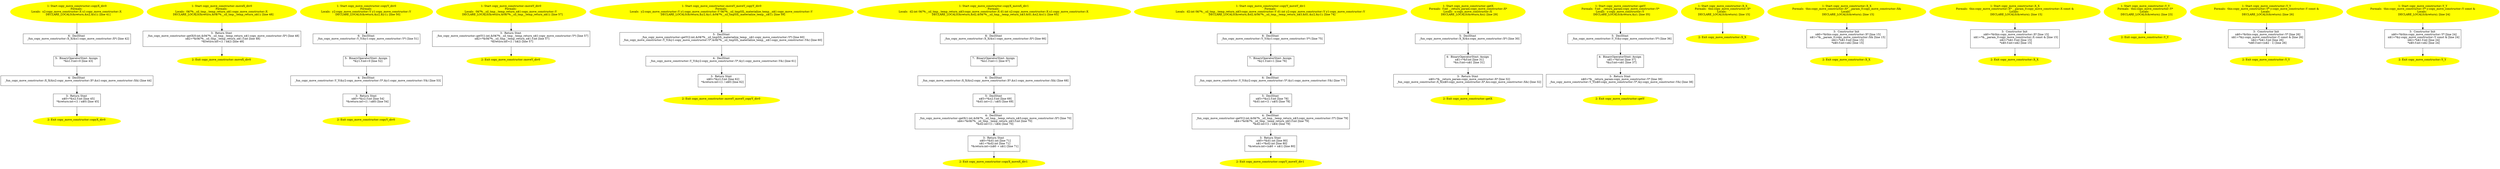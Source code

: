 /* @generated */
digraph iCFG {
"copyX_div0#copy_move_constructor#_ZN21copy_move_constructor10copyX_div0Ev.66e5a2528937350f7480bc20fa59dd62_1" [label="1: Start copy_move_constructor::copyX_div0\nFormals: \nLocals:  x2:copy_move_constructor::X x1:copy_move_constructor::X \n   DECLARE_LOCALS(&return,&x2,&x1); [line 41]\n " color=yellow style=filled]
	

	 "copyX_div0#copy_move_constructor#_ZN21copy_move_constructor10copyX_div0Ev.66e5a2528937350f7480bc20fa59dd62_1" -> "copyX_div0#copy_move_constructor#_ZN21copy_move_constructor10copyX_div0Ev.66e5a2528937350f7480bc20fa59dd62_6" ;
"copyX_div0#copy_move_constructor#_ZN21copy_move_constructor10copyX_div0Ev.66e5a2528937350f7480bc20fa59dd62_2" [label="2: Exit copy_move_constructor::copyX_div0 \n  " color=yellow style=filled]
	

"copyX_div0#copy_move_constructor#_ZN21copy_move_constructor10copyX_div0Ev.66e5a2528937350f7480bc20fa59dd62_3" [label="3:  Return Stmt \n   n$0=*&x2.f:int [line 45]\n  *&return:int=(1 / n$0) [line 45]\n " shape="box"]
	

	 "copyX_div0#copy_move_constructor#_ZN21copy_move_constructor10copyX_div0Ev.66e5a2528937350f7480bc20fa59dd62_3" -> "copyX_div0#copy_move_constructor#_ZN21copy_move_constructor10copyX_div0Ev.66e5a2528937350f7480bc20fa59dd62_2" ;
"copyX_div0#copy_move_constructor#_ZN21copy_move_constructor10copyX_div0Ev.66e5a2528937350f7480bc20fa59dd62_4" [label="4:  DeclStmt \n   _fun_copy_move_constructor::X_X(&x2:copy_move_constructor::X*,&x1:copy_move_constructor::X&) [line 44]\n " shape="box"]
	

	 "copyX_div0#copy_move_constructor#_ZN21copy_move_constructor10copyX_div0Ev.66e5a2528937350f7480bc20fa59dd62_4" -> "copyX_div0#copy_move_constructor#_ZN21copy_move_constructor10copyX_div0Ev.66e5a2528937350f7480bc20fa59dd62_3" ;
"copyX_div0#copy_move_constructor#_ZN21copy_move_constructor10copyX_div0Ev.66e5a2528937350f7480bc20fa59dd62_5" [label="5:  BinaryOperatorStmt: Assign \n   *&x1.f:int=0 [line 43]\n " shape="box"]
	

	 "copyX_div0#copy_move_constructor#_ZN21copy_move_constructor10copyX_div0Ev.66e5a2528937350f7480bc20fa59dd62_5" -> "copyX_div0#copy_move_constructor#_ZN21copy_move_constructor10copyX_div0Ev.66e5a2528937350f7480bc20fa59dd62_4" ;
"copyX_div0#copy_move_constructor#_ZN21copy_move_constructor10copyX_div0Ev.66e5a2528937350f7480bc20fa59dd62_6" [label="6:  DeclStmt \n   _fun_copy_move_constructor::X_X(&x1:copy_move_constructor::X*) [line 42]\n " shape="box"]
	

	 "copyX_div0#copy_move_constructor#_ZN21copy_move_constructor10copyX_div0Ev.66e5a2528937350f7480bc20fa59dd62_6" -> "copyX_div0#copy_move_constructor#_ZN21copy_move_constructor10copyX_div0Ev.66e5a2528937350f7480bc20fa59dd62_5" ;
"moveX_div0#copy_move_constructor#_ZN21copy_move_constructor10moveX_div0Ev.35eabf2ee87da79aa01757b906866644_1" [label="1: Start copy_move_constructor::moveX_div0\nFormals: \nLocals:  0$?%__sil_tmp__temp_return_n$1:copy_move_constructor::X \n   DECLARE_LOCALS(&return,&0$?%__sil_tmp__temp_return_n$1); [line 48]\n " color=yellow style=filled]
	

	 "moveX_div0#copy_move_constructor#_ZN21copy_move_constructor10moveX_div0Ev.35eabf2ee87da79aa01757b906866644_1" -> "moveX_div0#copy_move_constructor#_ZN21copy_move_constructor10moveX_div0Ev.35eabf2ee87da79aa01757b906866644_3" ;
"moveX_div0#copy_move_constructor#_ZN21copy_move_constructor10moveX_div0Ev.35eabf2ee87da79aa01757b906866644_2" [label="2: Exit copy_move_constructor::moveX_div0 \n  " color=yellow style=filled]
	

"moveX_div0#copy_move_constructor#_ZN21copy_move_constructor10moveX_div0Ev.35eabf2ee87da79aa01757b906866644_3" [label="3:  Return Stmt \n   _fun_copy_move_constructor::getX(0:int,&0$?%__sil_tmp__temp_return_n$1:copy_move_constructor::X*) [line 48]\n  n$2=*&0$?%__sil_tmp__temp_return_n$1.f:int [line 48]\n  *&return:int=(1 / n$2) [line 48]\n " shape="box"]
	

	 "moveX_div0#copy_move_constructor#_ZN21copy_move_constructor10moveX_div0Ev.35eabf2ee87da79aa01757b906866644_3" -> "moveX_div0#copy_move_constructor#_ZN21copy_move_constructor10moveX_div0Ev.35eabf2ee87da79aa01757b906866644_2" ;
"copyY_div0#copy_move_constructor#_ZN21copy_move_constructor10copyY_div0Ev.9492a4dc5090e1850d698dcbc8f814ee_1" [label="1: Start copy_move_constructor::copyY_div0\nFormals: \nLocals:  y2:copy_move_constructor::Y y1:copy_move_constructor::Y \n   DECLARE_LOCALS(&return,&y2,&y1); [line 50]\n " color=yellow style=filled]
	

	 "copyY_div0#copy_move_constructor#_ZN21copy_move_constructor10copyY_div0Ev.9492a4dc5090e1850d698dcbc8f814ee_1" -> "copyY_div0#copy_move_constructor#_ZN21copy_move_constructor10copyY_div0Ev.9492a4dc5090e1850d698dcbc8f814ee_6" ;
"copyY_div0#copy_move_constructor#_ZN21copy_move_constructor10copyY_div0Ev.9492a4dc5090e1850d698dcbc8f814ee_2" [label="2: Exit copy_move_constructor::copyY_div0 \n  " color=yellow style=filled]
	

"copyY_div0#copy_move_constructor#_ZN21copy_move_constructor10copyY_div0Ev.9492a4dc5090e1850d698dcbc8f814ee_3" [label="3:  Return Stmt \n   n$0=*&y2.f:int [line 54]\n  *&return:int=(1 / n$0) [line 54]\n " shape="box"]
	

	 "copyY_div0#copy_move_constructor#_ZN21copy_move_constructor10copyY_div0Ev.9492a4dc5090e1850d698dcbc8f814ee_3" -> "copyY_div0#copy_move_constructor#_ZN21copy_move_constructor10copyY_div0Ev.9492a4dc5090e1850d698dcbc8f814ee_2" ;
"copyY_div0#copy_move_constructor#_ZN21copy_move_constructor10copyY_div0Ev.9492a4dc5090e1850d698dcbc8f814ee_4" [label="4:  DeclStmt \n   _fun_copy_move_constructor::Y_Y(&y2:copy_move_constructor::Y*,&y1:copy_move_constructor::Y&) [line 53]\n " shape="box"]
	

	 "copyY_div0#copy_move_constructor#_ZN21copy_move_constructor10copyY_div0Ev.9492a4dc5090e1850d698dcbc8f814ee_4" -> "copyY_div0#copy_move_constructor#_ZN21copy_move_constructor10copyY_div0Ev.9492a4dc5090e1850d698dcbc8f814ee_3" ;
"copyY_div0#copy_move_constructor#_ZN21copy_move_constructor10copyY_div0Ev.9492a4dc5090e1850d698dcbc8f814ee_5" [label="5:  BinaryOperatorStmt: Assign \n   *&y1.f:int=0 [line 52]\n " shape="box"]
	

	 "copyY_div0#copy_move_constructor#_ZN21copy_move_constructor10copyY_div0Ev.9492a4dc5090e1850d698dcbc8f814ee_5" -> "copyY_div0#copy_move_constructor#_ZN21copy_move_constructor10copyY_div0Ev.9492a4dc5090e1850d698dcbc8f814ee_4" ;
"copyY_div0#copy_move_constructor#_ZN21copy_move_constructor10copyY_div0Ev.9492a4dc5090e1850d698dcbc8f814ee_6" [label="6:  DeclStmt \n   _fun_copy_move_constructor::Y_Y(&y1:copy_move_constructor::Y*) [line 51]\n " shape="box"]
	

	 "copyY_div0#copy_move_constructor#_ZN21copy_move_constructor10copyY_div0Ev.9492a4dc5090e1850d698dcbc8f814ee_6" -> "copyY_div0#copy_move_constructor#_ZN21copy_move_constructor10copyY_div0Ev.9492a4dc5090e1850d698dcbc8f814ee_5" ;
"moveY_div0#copy_move_constructor#_ZN21copy_move_constructor10moveY_div0Ev.6c53d6ffb7e72af0cd12dc82ff7d13e9_1" [label="1: Start copy_move_constructor::moveY_div0\nFormals: \nLocals:  0$?%__sil_tmp__temp_return_n$1:copy_move_constructor::Y \n   DECLARE_LOCALS(&return,&0$?%__sil_tmp__temp_return_n$1); [line 57]\n " color=yellow style=filled]
	

	 "moveY_div0#copy_move_constructor#_ZN21copy_move_constructor10moveY_div0Ev.6c53d6ffb7e72af0cd12dc82ff7d13e9_1" -> "moveY_div0#copy_move_constructor#_ZN21copy_move_constructor10moveY_div0Ev.6c53d6ffb7e72af0cd12dc82ff7d13e9_3" ;
"moveY_div0#copy_move_constructor#_ZN21copy_move_constructor10moveY_div0Ev.6c53d6ffb7e72af0cd12dc82ff7d13e9_2" [label="2: Exit copy_move_constructor::moveY_div0 \n  " color=yellow style=filled]
	

"moveY_div0#copy_move_constructor#_ZN21copy_move_constructor10moveY_div0Ev.6c53d6ffb7e72af0cd12dc82ff7d13e9_3" [label="3:  Return Stmt \n   _fun_copy_move_constructor::getY(1:int,&0$?%__sil_tmp__temp_return_n$1:copy_move_constructor::Y*) [line 57]\n  n$2=*&0$?%__sil_tmp__temp_return_n$1.f:int [line 57]\n  *&return:int=(1 / n$2) [line 57]\n " shape="box"]
	

	 "moveY_div0#copy_move_constructor#_ZN21copy_move_constructor10moveY_div0Ev.6c53d6ffb7e72af0cd12dc82ff7d13e9_3" -> "moveY_div0#copy_move_constructor#_ZN21copy_move_constructor10moveY_div0Ev.6c53d6ffb7e72af0cd12dc82ff7d13e9_2" ;
"moveY_moveY_copyY_div0#copy_move_constructor#_ZN21copy_move_constructor22moveY_moveY_copyY_div0Ev.a96d810fc24ae2aebb06463ffbd4eb99_1" [label="1: Start copy_move_constructor::moveY_moveY_copyY_div0\nFormals: \nLocals:  y2:copy_move_constructor::Y y1:copy_move_constructor::Y 0$?%__sil_tmpSIL_materialize_temp__n$1:copy_move_constructor::Y \n   DECLARE_LOCALS(&return,&y2,&y1,&0$?%__sil_tmpSIL_materialize_temp__n$1); [line 59]\n " color=yellow style=filled]
	

	 "moveY_moveY_copyY_div0#copy_move_constructor#_ZN21copy_move_constructor22moveY_moveY_copyY_div0Ev.a96d810fc24ae2aebb06463ffbd4eb99_1" -> "moveY_moveY_copyY_div0#copy_move_constructor#_ZN21copy_move_constructor22moveY_moveY_copyY_div0Ev.a96d810fc24ae2aebb06463ffbd4eb99_5" ;
"moveY_moveY_copyY_div0#copy_move_constructor#_ZN21copy_move_constructor22moveY_moveY_copyY_div0Ev.a96d810fc24ae2aebb06463ffbd4eb99_2" [label="2: Exit copy_move_constructor::moveY_moveY_copyY_div0 \n  " color=yellow style=filled]
	

"moveY_moveY_copyY_div0#copy_move_constructor#_ZN21copy_move_constructor22moveY_moveY_copyY_div0Ev.a96d810fc24ae2aebb06463ffbd4eb99_3" [label="3:  Return Stmt \n   n$0=*&y2.f:int [line 62]\n  *&return:int=(1 / n$0) [line 62]\n " shape="box"]
	

	 "moveY_moveY_copyY_div0#copy_move_constructor#_ZN21copy_move_constructor22moveY_moveY_copyY_div0Ev.a96d810fc24ae2aebb06463ffbd4eb99_3" -> "moveY_moveY_copyY_div0#copy_move_constructor#_ZN21copy_move_constructor22moveY_moveY_copyY_div0Ev.a96d810fc24ae2aebb06463ffbd4eb99_2" ;
"moveY_moveY_copyY_div0#copy_move_constructor#_ZN21copy_move_constructor22moveY_moveY_copyY_div0Ev.a96d810fc24ae2aebb06463ffbd4eb99_4" [label="4:  DeclStmt \n   _fun_copy_move_constructor::Y_Y(&y2:copy_move_constructor::Y*,&y1:copy_move_constructor::Y&) [line 61]\n " shape="box"]
	

	 "moveY_moveY_copyY_div0#copy_move_constructor#_ZN21copy_move_constructor22moveY_moveY_copyY_div0Ev.a96d810fc24ae2aebb06463ffbd4eb99_4" -> "moveY_moveY_copyY_div0#copy_move_constructor#_ZN21copy_move_constructor22moveY_moveY_copyY_div0Ev.a96d810fc24ae2aebb06463ffbd4eb99_3" ;
"moveY_moveY_copyY_div0#copy_move_constructor#_ZN21copy_move_constructor22moveY_moveY_copyY_div0Ev.a96d810fc24ae2aebb06463ffbd4eb99_5" [label="5:  DeclStmt \n   _fun_copy_move_constructor::getY(2:int,&0$?%__sil_tmpSIL_materialize_temp__n$1:copy_move_constructor::Y*) [line 60]\n  _fun_copy_move_constructor::Y_Y(&y1:copy_move_constructor::Y*,&0$?%__sil_tmpSIL_materialize_temp__n$1:copy_move_constructor::Y&) [line 60]\n " shape="box"]
	

	 "moveY_moveY_copyY_div0#copy_move_constructor#_ZN21copy_move_constructor22moveY_moveY_copyY_div0Ev.a96d810fc24ae2aebb06463ffbd4eb99_5" -> "moveY_moveY_copyY_div0#copy_move_constructor#_ZN21copy_move_constructor22moveY_moveY_copyY_div0Ev.a96d810fc24ae2aebb06463ffbd4eb99_4" ;
"copyX_moveX_div1#copy_move_constructor#_ZN21copy_move_constructor16copyX_moveX_div1Ev.4b7492871ab6f6bdc993277d6cb5c1de_1" [label="1: Start copy_move_constructor::copyX_moveX_div1\nFormals: \nLocals:  d2:int 0$?%__sil_tmp__temp_return_n$3:copy_move_constructor::X d1:int x2:copy_move_constructor::X x1:copy_move_constructor::X \n   DECLARE_LOCALS(&return,&d2,&0$?%__sil_tmp__temp_return_n$3,&d1,&x2,&x1); [line 65]\n " color=yellow style=filled]
	

	 "copyX_moveX_div1#copy_move_constructor#_ZN21copy_move_constructor16copyX_moveX_div1Ev.4b7492871ab6f6bdc993277d6cb5c1de_1" -> "copyX_moveX_div1#copy_move_constructor#_ZN21copy_move_constructor16copyX_moveX_div1Ev.4b7492871ab6f6bdc993277d6cb5c1de_8" ;
"copyX_moveX_div1#copy_move_constructor#_ZN21copy_move_constructor16copyX_moveX_div1Ev.4b7492871ab6f6bdc993277d6cb5c1de_2" [label="2: Exit copy_move_constructor::copyX_moveX_div1 \n  " color=yellow style=filled]
	

"copyX_moveX_div1#copy_move_constructor#_ZN21copy_move_constructor16copyX_moveX_div1Ev.4b7492871ab6f6bdc993277d6cb5c1de_3" [label="3:  Return Stmt \n   n$0=*&d1:int [line 71]\n  n$1=*&d2:int [line 71]\n  *&return:int=(n$0 + n$1) [line 71]\n " shape="box"]
	

	 "copyX_moveX_div1#copy_move_constructor#_ZN21copy_move_constructor16copyX_moveX_div1Ev.4b7492871ab6f6bdc993277d6cb5c1de_3" -> "copyX_moveX_div1#copy_move_constructor#_ZN21copy_move_constructor16copyX_moveX_div1Ev.4b7492871ab6f6bdc993277d6cb5c1de_2" ;
"copyX_moveX_div1#copy_move_constructor#_ZN21copy_move_constructor16copyX_moveX_div1Ev.4b7492871ab6f6bdc993277d6cb5c1de_4" [label="4:  DeclStmt \n   _fun_copy_move_constructor::getX(1:int,&0$?%__sil_tmp__temp_return_n$3:copy_move_constructor::X*) [line 70]\n  n$4=*&0$?%__sil_tmp__temp_return_n$3.f:int [line 70]\n  *&d2:int=(1 / n$4) [line 70]\n " shape="box"]
	

	 "copyX_moveX_div1#copy_move_constructor#_ZN21copy_move_constructor16copyX_moveX_div1Ev.4b7492871ab6f6bdc993277d6cb5c1de_4" -> "copyX_moveX_div1#copy_move_constructor#_ZN21copy_move_constructor16copyX_moveX_div1Ev.4b7492871ab6f6bdc993277d6cb5c1de_3" ;
"copyX_moveX_div1#copy_move_constructor#_ZN21copy_move_constructor16copyX_moveX_div1Ev.4b7492871ab6f6bdc993277d6cb5c1de_5" [label="5:  DeclStmt \n   n$5=*&x2.f:int [line 69]\n  *&d1:int=(1 / n$5) [line 69]\n " shape="box"]
	

	 "copyX_moveX_div1#copy_move_constructor#_ZN21copy_move_constructor16copyX_moveX_div1Ev.4b7492871ab6f6bdc993277d6cb5c1de_5" -> "copyX_moveX_div1#copy_move_constructor#_ZN21copy_move_constructor16copyX_moveX_div1Ev.4b7492871ab6f6bdc993277d6cb5c1de_4" ;
"copyX_moveX_div1#copy_move_constructor#_ZN21copy_move_constructor16copyX_moveX_div1Ev.4b7492871ab6f6bdc993277d6cb5c1de_6" [label="6:  DeclStmt \n   _fun_copy_move_constructor::X_X(&x2:copy_move_constructor::X*,&x1:copy_move_constructor::X&) [line 68]\n " shape="box"]
	

	 "copyX_moveX_div1#copy_move_constructor#_ZN21copy_move_constructor16copyX_moveX_div1Ev.4b7492871ab6f6bdc993277d6cb5c1de_6" -> "copyX_moveX_div1#copy_move_constructor#_ZN21copy_move_constructor16copyX_moveX_div1Ev.4b7492871ab6f6bdc993277d6cb5c1de_5" ;
"copyX_moveX_div1#copy_move_constructor#_ZN21copy_move_constructor16copyX_moveX_div1Ev.4b7492871ab6f6bdc993277d6cb5c1de_7" [label="7:  BinaryOperatorStmt: Assign \n   *&x1.f:int=1 [line 67]\n " shape="box"]
	

	 "copyX_moveX_div1#copy_move_constructor#_ZN21copy_move_constructor16copyX_moveX_div1Ev.4b7492871ab6f6bdc993277d6cb5c1de_7" -> "copyX_moveX_div1#copy_move_constructor#_ZN21copy_move_constructor16copyX_moveX_div1Ev.4b7492871ab6f6bdc993277d6cb5c1de_6" ;
"copyX_moveX_div1#copy_move_constructor#_ZN21copy_move_constructor16copyX_moveX_div1Ev.4b7492871ab6f6bdc993277d6cb5c1de_8" [label="8:  DeclStmt \n   _fun_copy_move_constructor::X_X(&x1:copy_move_constructor::X*) [line 66]\n " shape="box"]
	

	 "copyX_moveX_div1#copy_move_constructor#_ZN21copy_move_constructor16copyX_moveX_div1Ev.4b7492871ab6f6bdc993277d6cb5c1de_8" -> "copyX_moveX_div1#copy_move_constructor#_ZN21copy_move_constructor16copyX_moveX_div1Ev.4b7492871ab6f6bdc993277d6cb5c1de_7" ;
"copyY_moveY_div1#copy_move_constructor#_ZN21copy_move_constructor16copyY_moveY_div1Ev.163f21f58cb8a7255e896d279447d08d_1" [label="1: Start copy_move_constructor::copyY_moveY_div1\nFormals: \nLocals:  d2:int 0$?%__sil_tmp__temp_return_n$3:copy_move_constructor::Y d1:int y2:copy_move_constructor::Y y1:copy_move_constructor::Y \n   DECLARE_LOCALS(&return,&d2,&0$?%__sil_tmp__temp_return_n$3,&d1,&y2,&y1); [line 74]\n " color=yellow style=filled]
	

	 "copyY_moveY_div1#copy_move_constructor#_ZN21copy_move_constructor16copyY_moveY_div1Ev.163f21f58cb8a7255e896d279447d08d_1" -> "copyY_moveY_div1#copy_move_constructor#_ZN21copy_move_constructor16copyY_moveY_div1Ev.163f21f58cb8a7255e896d279447d08d_8" ;
"copyY_moveY_div1#copy_move_constructor#_ZN21copy_move_constructor16copyY_moveY_div1Ev.163f21f58cb8a7255e896d279447d08d_2" [label="2: Exit copy_move_constructor::copyY_moveY_div1 \n  " color=yellow style=filled]
	

"copyY_moveY_div1#copy_move_constructor#_ZN21copy_move_constructor16copyY_moveY_div1Ev.163f21f58cb8a7255e896d279447d08d_3" [label="3:  Return Stmt \n   n$0=*&d1:int [line 80]\n  n$1=*&d2:int [line 80]\n  *&return:int=(n$0 + n$1) [line 80]\n " shape="box"]
	

	 "copyY_moveY_div1#copy_move_constructor#_ZN21copy_move_constructor16copyY_moveY_div1Ev.163f21f58cb8a7255e896d279447d08d_3" -> "copyY_moveY_div1#copy_move_constructor#_ZN21copy_move_constructor16copyY_moveY_div1Ev.163f21f58cb8a7255e896d279447d08d_2" ;
"copyY_moveY_div1#copy_move_constructor#_ZN21copy_move_constructor16copyY_moveY_div1Ev.163f21f58cb8a7255e896d279447d08d_4" [label="4:  DeclStmt \n   _fun_copy_move_constructor::getY(2:int,&0$?%__sil_tmp__temp_return_n$3:copy_move_constructor::Y*) [line 79]\n  n$4=*&0$?%__sil_tmp__temp_return_n$3.f:int [line 79]\n  *&d2:int=(1 / n$4) [line 79]\n " shape="box"]
	

	 "copyY_moveY_div1#copy_move_constructor#_ZN21copy_move_constructor16copyY_moveY_div1Ev.163f21f58cb8a7255e896d279447d08d_4" -> "copyY_moveY_div1#copy_move_constructor#_ZN21copy_move_constructor16copyY_moveY_div1Ev.163f21f58cb8a7255e896d279447d08d_3" ;
"copyY_moveY_div1#copy_move_constructor#_ZN21copy_move_constructor16copyY_moveY_div1Ev.163f21f58cb8a7255e896d279447d08d_5" [label="5:  DeclStmt \n   n$5=*&y2.f:int [line 78]\n  *&d1:int=(1 / n$5) [line 78]\n " shape="box"]
	

	 "copyY_moveY_div1#copy_move_constructor#_ZN21copy_move_constructor16copyY_moveY_div1Ev.163f21f58cb8a7255e896d279447d08d_5" -> "copyY_moveY_div1#copy_move_constructor#_ZN21copy_move_constructor16copyY_moveY_div1Ev.163f21f58cb8a7255e896d279447d08d_4" ;
"copyY_moveY_div1#copy_move_constructor#_ZN21copy_move_constructor16copyY_moveY_div1Ev.163f21f58cb8a7255e896d279447d08d_6" [label="6:  DeclStmt \n   _fun_copy_move_constructor::Y_Y(&y2:copy_move_constructor::Y*,&y1:copy_move_constructor::Y&) [line 77]\n " shape="box"]
	

	 "copyY_moveY_div1#copy_move_constructor#_ZN21copy_move_constructor16copyY_moveY_div1Ev.163f21f58cb8a7255e896d279447d08d_6" -> "copyY_moveY_div1#copy_move_constructor#_ZN21copy_move_constructor16copyY_moveY_div1Ev.163f21f58cb8a7255e896d279447d08d_5" ;
"copyY_moveY_div1#copy_move_constructor#_ZN21copy_move_constructor16copyY_moveY_div1Ev.163f21f58cb8a7255e896d279447d08d_7" [label="7:  BinaryOperatorStmt: Assign \n   *&y1.f:int=1 [line 76]\n " shape="box"]
	

	 "copyY_moveY_div1#copy_move_constructor#_ZN21copy_move_constructor16copyY_moveY_div1Ev.163f21f58cb8a7255e896d279447d08d_7" -> "copyY_moveY_div1#copy_move_constructor#_ZN21copy_move_constructor16copyY_moveY_div1Ev.163f21f58cb8a7255e896d279447d08d_6" ;
"copyY_moveY_div1#copy_move_constructor#_ZN21copy_move_constructor16copyY_moveY_div1Ev.163f21f58cb8a7255e896d279447d08d_8" [label="8:  DeclStmt \n   _fun_copy_move_constructor::Y_Y(&y1:copy_move_constructor::Y*) [line 75]\n " shape="box"]
	

	 "copyY_moveY_div1#copy_move_constructor#_ZN21copy_move_constructor16copyY_moveY_div1Ev.163f21f58cb8a7255e896d279447d08d_8" -> "copyY_moveY_div1#copy_move_constructor#_ZN21copy_move_constructor16copyY_moveY_div1Ev.163f21f58cb8a7255e896d279447d08d_7" ;
"getX#copy_move_constructor#_ZN21copy_move_constructor4getXEi.be5df40125b81befade18c472fb03c0f_1" [label="1: Start copy_move_constructor::getX\nFormals:  f:int __return_param:copy_move_constructor::X*\nLocals:  x:copy_move_constructor::X \n   DECLARE_LOCALS(&return,&x); [line 29]\n " color=yellow style=filled]
	

	 "getX#copy_move_constructor#_ZN21copy_move_constructor4getXEi.be5df40125b81befade18c472fb03c0f_1" -> "getX#copy_move_constructor#_ZN21copy_move_constructor4getXEi.be5df40125b81befade18c472fb03c0f_5" ;
"getX#copy_move_constructor#_ZN21copy_move_constructor4getXEi.be5df40125b81befade18c472fb03c0f_2" [label="2: Exit copy_move_constructor::getX \n  " color=yellow style=filled]
	

"getX#copy_move_constructor#_ZN21copy_move_constructor4getXEi.be5df40125b81befade18c472fb03c0f_3" [label="3:  Return Stmt \n   n$0=*&__return_param:copy_move_constructor::X* [line 32]\n  _fun_copy_move_constructor::X_X(n$0:copy_move_constructor::X*,&x:copy_move_constructor::X&) [line 32]\n " shape="box"]
	

	 "getX#copy_move_constructor#_ZN21copy_move_constructor4getXEi.be5df40125b81befade18c472fb03c0f_3" -> "getX#copy_move_constructor#_ZN21copy_move_constructor4getXEi.be5df40125b81befade18c472fb03c0f_2" ;
"getX#copy_move_constructor#_ZN21copy_move_constructor4getXEi.be5df40125b81befade18c472fb03c0f_4" [label="4:  BinaryOperatorStmt: Assign \n   n$1=*&f:int [line 31]\n  *&x.f:int=n$1 [line 31]\n " shape="box"]
	

	 "getX#copy_move_constructor#_ZN21copy_move_constructor4getXEi.be5df40125b81befade18c472fb03c0f_4" -> "getX#copy_move_constructor#_ZN21copy_move_constructor4getXEi.be5df40125b81befade18c472fb03c0f_3" ;
"getX#copy_move_constructor#_ZN21copy_move_constructor4getXEi.be5df40125b81befade18c472fb03c0f_5" [label="5:  DeclStmt \n   _fun_copy_move_constructor::X_X(&x:copy_move_constructor::X*) [line 30]\n " shape="box"]
	

	 "getX#copy_move_constructor#_ZN21copy_move_constructor4getXEi.be5df40125b81befade18c472fb03c0f_5" -> "getX#copy_move_constructor#_ZN21copy_move_constructor4getXEi.be5df40125b81befade18c472fb03c0f_4" ;
"getY#copy_move_constructor#_ZN21copy_move_constructor4getYEi.18e8b347c8064fa7282217c1c4b6daa6_1" [label="1: Start copy_move_constructor::getY\nFormals:  f:int __return_param:copy_move_constructor::Y*\nLocals:  y:copy_move_constructor::Y \n   DECLARE_LOCALS(&return,&y); [line 35]\n " color=yellow style=filled]
	

	 "getY#copy_move_constructor#_ZN21copy_move_constructor4getYEi.18e8b347c8064fa7282217c1c4b6daa6_1" -> "getY#copy_move_constructor#_ZN21copy_move_constructor4getYEi.18e8b347c8064fa7282217c1c4b6daa6_5" ;
"getY#copy_move_constructor#_ZN21copy_move_constructor4getYEi.18e8b347c8064fa7282217c1c4b6daa6_2" [label="2: Exit copy_move_constructor::getY \n  " color=yellow style=filled]
	

"getY#copy_move_constructor#_ZN21copy_move_constructor4getYEi.18e8b347c8064fa7282217c1c4b6daa6_3" [label="3:  Return Stmt \n   n$0=*&__return_param:copy_move_constructor::Y* [line 38]\n  _fun_copy_move_constructor::Y_Y(n$0:copy_move_constructor::Y*,&y:copy_move_constructor::Y&) [line 38]\n " shape="box"]
	

	 "getY#copy_move_constructor#_ZN21copy_move_constructor4getYEi.18e8b347c8064fa7282217c1c4b6daa6_3" -> "getY#copy_move_constructor#_ZN21copy_move_constructor4getYEi.18e8b347c8064fa7282217c1c4b6daa6_2" ;
"getY#copy_move_constructor#_ZN21copy_move_constructor4getYEi.18e8b347c8064fa7282217c1c4b6daa6_4" [label="4:  BinaryOperatorStmt: Assign \n   n$1=*&f:int [line 37]\n  *&y.f:int=n$1 [line 37]\n " shape="box"]
	

	 "getY#copy_move_constructor#_ZN21copy_move_constructor4getYEi.18e8b347c8064fa7282217c1c4b6daa6_4" -> "getY#copy_move_constructor#_ZN21copy_move_constructor4getYEi.18e8b347c8064fa7282217c1c4b6daa6_3" ;
"getY#copy_move_constructor#_ZN21copy_move_constructor4getYEi.18e8b347c8064fa7282217c1c4b6daa6_5" [label="5:  DeclStmt \n   _fun_copy_move_constructor::Y_Y(&y:copy_move_constructor::Y*) [line 36]\n " shape="box"]
	

	 "getY#copy_move_constructor#_ZN21copy_move_constructor4getYEi.18e8b347c8064fa7282217c1c4b6daa6_5" -> "getY#copy_move_constructor#_ZN21copy_move_constructor4getYEi.18e8b347c8064fa7282217c1c4b6daa6_4" ;
"X#X#copy_move_constructor#{_ZN21copy_move_constructor1XC1Ev}.5d1b63d58b439d7640e5050790657a30_1" [label="1: Start copy_move_constructor::X_X\nFormals:  this:copy_move_constructor::X*\nLocals:  \n   DECLARE_LOCALS(&return); [line 15]\n " color=yellow style=filled]
	

	 "X#X#copy_move_constructor#{_ZN21copy_move_constructor1XC1Ev}.5d1b63d58b439d7640e5050790657a30_1" -> "X#X#copy_move_constructor#{_ZN21copy_move_constructor1XC1Ev}.5d1b63d58b439d7640e5050790657a30_2" ;
"X#X#copy_move_constructor#{_ZN21copy_move_constructor1XC1Ev}.5d1b63d58b439d7640e5050790657a30_2" [label="2: Exit copy_move_constructor::X_X \n  " color=yellow style=filled]
	

"X#X#copy_move_constructor#{_ZN21copy_move_constructor1XC1EOS0_|constexpr}.fe46bd1c70cd839a15e8b83e3f6865b1_1" [label="1: Start copy_move_constructor::X_X\nFormals:  this:copy_move_constructor::X* __param_0:copy_move_constructor::X&\nLocals:  \n   DECLARE_LOCALS(&return); [line 15]\n " color=yellow style=filled]
	

	 "X#X#copy_move_constructor#{_ZN21copy_move_constructor1XC1EOS0_|constexpr}.fe46bd1c70cd839a15e8b83e3f6865b1_1" -> "X#X#copy_move_constructor#{_ZN21copy_move_constructor1XC1EOS0_|constexpr}.fe46bd1c70cd839a15e8b83e3f6865b1_3" ;
"X#X#copy_move_constructor#{_ZN21copy_move_constructor1XC1EOS0_|constexpr}.fe46bd1c70cd839a15e8b83e3f6865b1_2" [label="2: Exit copy_move_constructor::X_X \n  " color=yellow style=filled]
	

"X#X#copy_move_constructor#{_ZN21copy_move_constructor1XC1EOS0_|constexpr}.fe46bd1c70cd839a15e8b83e3f6865b1_3" [label="3:  Constructor Init \n   n$0=*&this:copy_move_constructor::X* [line 15]\n  n$1=*&__param_0:copy_move_constructor::X& [line 15]\n  n$2=*n$1.f:int [line 15]\n  *n$0.f:int=n$2 [line 15]\n " shape="box"]
	

	 "X#X#copy_move_constructor#{_ZN21copy_move_constructor1XC1EOS0_|constexpr}.fe46bd1c70cd839a15e8b83e3f6865b1_3" -> "X#X#copy_move_constructor#{_ZN21copy_move_constructor1XC1EOS0_|constexpr}.fe46bd1c70cd839a15e8b83e3f6865b1_2" ;
"X#X#copy_move_constructor#{_ZN21copy_move_constructor1XC1ERKS0_|constexpr}.d1abc0506be974b61489732426d47067_1" [label="1: Start copy_move_constructor::X_X\nFormals:  this:copy_move_constructor::X* __param_0:copy_move_constructor::X const &\nLocals:  \n   DECLARE_LOCALS(&return); [line 15]\n " color=yellow style=filled]
	

	 "X#X#copy_move_constructor#{_ZN21copy_move_constructor1XC1ERKS0_|constexpr}.d1abc0506be974b61489732426d47067_1" -> "X#X#copy_move_constructor#{_ZN21copy_move_constructor1XC1ERKS0_|constexpr}.d1abc0506be974b61489732426d47067_3" ;
"X#X#copy_move_constructor#{_ZN21copy_move_constructor1XC1ERKS0_|constexpr}.d1abc0506be974b61489732426d47067_2" [label="2: Exit copy_move_constructor::X_X \n  " color=yellow style=filled]
	

"X#X#copy_move_constructor#{_ZN21copy_move_constructor1XC1ERKS0_|constexpr}.d1abc0506be974b61489732426d47067_3" [label="3:  Constructor Init \n   n$0=*&this:copy_move_constructor::X* [line 15]\n  n$1=*&__param_0:copy_move_constructor::X const & [line 15]\n  n$2=*n$1.f:int [line 15]\n  *n$0.f:int=n$2 [line 15]\n " shape="box"]
	

	 "X#X#copy_move_constructor#{_ZN21copy_move_constructor1XC1ERKS0_|constexpr}.d1abc0506be974b61489732426d47067_3" -> "X#X#copy_move_constructor#{_ZN21copy_move_constructor1XC1ERKS0_|constexpr}.d1abc0506be974b61489732426d47067_2" ;
"Y#Y#copy_move_constructor#{_ZN21copy_move_constructor1YC1Ev}.8be5abaa7d7da1093f6291e76e59a084_1" [label="1: Start copy_move_constructor::Y_Y\nFormals:  this:copy_move_constructor::Y*\nLocals:  \n   DECLARE_LOCALS(&return); [line 23]\n " color=yellow style=filled]
	

	 "Y#Y#copy_move_constructor#{_ZN21copy_move_constructor1YC1Ev}.8be5abaa7d7da1093f6291e76e59a084_1" -> "Y#Y#copy_move_constructor#{_ZN21copy_move_constructor1YC1Ev}.8be5abaa7d7da1093f6291e76e59a084_2" ;
"Y#Y#copy_move_constructor#{_ZN21copy_move_constructor1YC1Ev}.8be5abaa7d7da1093f6291e76e59a084_2" [label="2: Exit copy_move_constructor::Y_Y \n  " color=yellow style=filled]
	

"Y#Y#copy_move_constructor#{_ZN21copy_move_constructor1YC1EOKS0_}.ab545119d4cf8c94dafcfc9624ee52bc_1" [label="1: Start copy_move_constructor::Y_Y\nFormals:  this:copy_move_constructor::Y* y:copy_move_constructor::Y const &\nLocals:  \n   DECLARE_LOCALS(&return); [line 26]\n " color=yellow style=filled]
	

	 "Y#Y#copy_move_constructor#{_ZN21copy_move_constructor1YC1EOKS0_}.ab545119d4cf8c94dafcfc9624ee52bc_1" -> "Y#Y#copy_move_constructor#{_ZN21copy_move_constructor1YC1EOKS0_}.ab545119d4cf8c94dafcfc9624ee52bc_3" ;
"Y#Y#copy_move_constructor#{_ZN21copy_move_constructor1YC1EOKS0_}.ab545119d4cf8c94dafcfc9624ee52bc_2" [label="2: Exit copy_move_constructor::Y_Y \n  " color=yellow style=filled]
	

"Y#Y#copy_move_constructor#{_ZN21copy_move_constructor1YC1EOKS0_}.ab545119d4cf8c94dafcfc9624ee52bc_3" [label="3:  Constructor Init \n   n$0=*&this:copy_move_constructor::Y* [line 26]\n  n$1=*&y:copy_move_constructor::Y const & [line 26]\n  n$2=*n$1.f:int [line 26]\n  *n$0.f:int=(n$2 - 1) [line 26]\n " shape="box"]
	

	 "Y#Y#copy_move_constructor#{_ZN21copy_move_constructor1YC1EOKS0_}.ab545119d4cf8c94dafcfc9624ee52bc_3" -> "Y#Y#copy_move_constructor#{_ZN21copy_move_constructor1YC1EOKS0_}.ab545119d4cf8c94dafcfc9624ee52bc_2" ;
"Y#Y#copy_move_constructor#{_ZN21copy_move_constructor1YC1ERKS0_|constexpr}.d541eaa9937cb2d89f3cb0e1be5e2194_1" [label="1: Start copy_move_constructor::Y_Y\nFormals:  this:copy_move_constructor::Y* y:copy_move_constructor::Y const &\nLocals:  \n   DECLARE_LOCALS(&return); [line 24]\n " color=yellow style=filled]
	

	 "Y#Y#copy_move_constructor#{_ZN21copy_move_constructor1YC1ERKS0_|constexpr}.d541eaa9937cb2d89f3cb0e1be5e2194_1" -> "Y#Y#copy_move_constructor#{_ZN21copy_move_constructor1YC1ERKS0_|constexpr}.d541eaa9937cb2d89f3cb0e1be5e2194_3" ;
"Y#Y#copy_move_constructor#{_ZN21copy_move_constructor1YC1ERKS0_|constexpr}.d541eaa9937cb2d89f3cb0e1be5e2194_2" [label="2: Exit copy_move_constructor::Y_Y \n  " color=yellow style=filled]
	

"Y#Y#copy_move_constructor#{_ZN21copy_move_constructor1YC1ERKS0_|constexpr}.d541eaa9937cb2d89f3cb0e1be5e2194_3" [label="3:  Constructor Init \n   n$0=*&this:copy_move_constructor::Y* [line 24]\n  n$1=*&y:copy_move_constructor::Y const & [line 24]\n  n$2=*n$1.f:int [line 24]\n  *n$0.f:int=n$2 [line 24]\n " shape="box"]
	

	 "Y#Y#copy_move_constructor#{_ZN21copy_move_constructor1YC1ERKS0_|constexpr}.d541eaa9937cb2d89f3cb0e1be5e2194_3" -> "Y#Y#copy_move_constructor#{_ZN21copy_move_constructor1YC1ERKS0_|constexpr}.d541eaa9937cb2d89f3cb0e1be5e2194_2" ;
}
